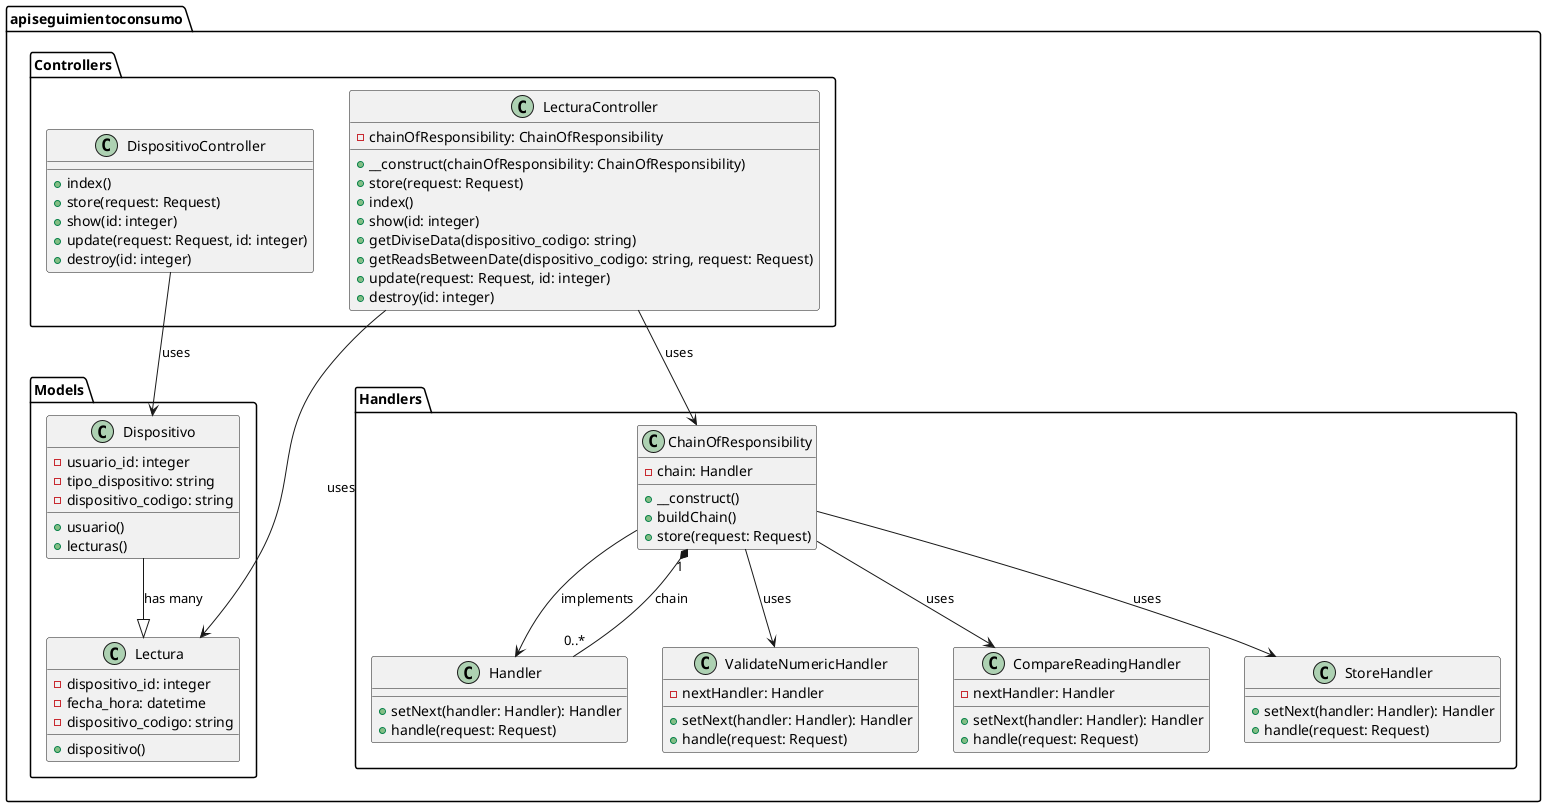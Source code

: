 @startuml

package "apiseguimientoconsumo" {
    package "Models" {
        class Dispositivo {
            -usuario_id: integer
            -tipo_dispositivo: string
            -dispositivo_codigo: string
            +usuario()
            +lecturas()
        }

        class Lectura {
            -dispositivo_id: integer
            -fecha_hora: datetime
            -dispositivo_codigo: string
            +dispositivo()
        }
    }

    package "Controllers" {
        class DispositivoController {
            +index()
            +store(request: Request)
            +show(id: integer)
            +update(request: Request, id: integer)
            +destroy(id: integer)
        }

        class LecturaController {
            -chainOfResponsibility: ChainOfResponsibility
            +__construct(chainOfResponsibility: ChainOfResponsibility)
            +store(request: Request)
            +index()
            +show(id: integer)
            +getDiviseData(dispositivo_codigo: string)
            +getReadsBetweenDate(dispositivo_codigo: string, request: Request)
            +update(request: Request, id: integer)
            +destroy(id: integer)
        }
    }

    package "Handlers" {
        class ChainOfResponsibility {
            -chain: Handler
            +__construct()
            +buildChain()
            +store(request: Request)
        }

        class Handler {
            +setNext(handler: Handler): Handler
            +handle(request: Request)
        }

        class ValidateNumericHandler {
            -nextHandler: Handler
            +setNext(handler: Handler): Handler
            +handle(request: Request)
        }

        class CompareReadingHandler {
            -nextHandler: Handler
            +setNext(handler: Handler): Handler
            +handle(request: Request)
        }

        class StoreHandler {
            +setNext(handler: Handler): Handler
            +handle(request: Request)
        }
    }

    Dispositivo --|> Lectura : has many

    DispositivoController --> Dispositivo : uses
    LecturaController --> Lectura : uses
    LecturaController --> ChainOfResponsibility : uses

    ChainOfResponsibility --> Handler : implements
    ChainOfResponsibility "1" *-- "0..*" Handler : chain
    ChainOfResponsibility --> ValidateNumericHandler : uses
    ChainOfResponsibility --> CompareReadingHandler : uses
    ChainOfResponsibility --> StoreHandler : uses
}

@enduml

